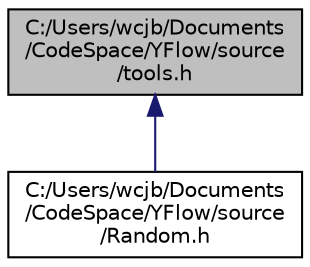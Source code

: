 digraph "C:/Users/wcjb/Documents/CodeSpace/YFlow/source/tools.h"
{
 // LATEX_PDF_SIZE
  edge [fontname="Helvetica",fontsize="10",labelfontname="Helvetica",labelfontsize="10"];
  node [fontname="Helvetica",fontsize="10",shape=record];
  Node1 [label="C:/Users/wcjb/Documents\l/CodeSpace/YFlow/source\l/tools.h",height=0.2,width=0.4,color="black", fillcolor="grey75", style="filled", fontcolor="black",tooltip=" "];
  Node1 -> Node2 [dir="back",color="midnightblue",fontsize="10",style="solid",fontname="Helvetica"];
  Node2 [label="C:/Users/wcjb/Documents\l/CodeSpace/YFlow/source\l/Random.h",height=0.2,width=0.4,color="black", fillcolor="white", style="filled",URL="$_random_8h.html",tooltip="随机数生成器实现"];
}
